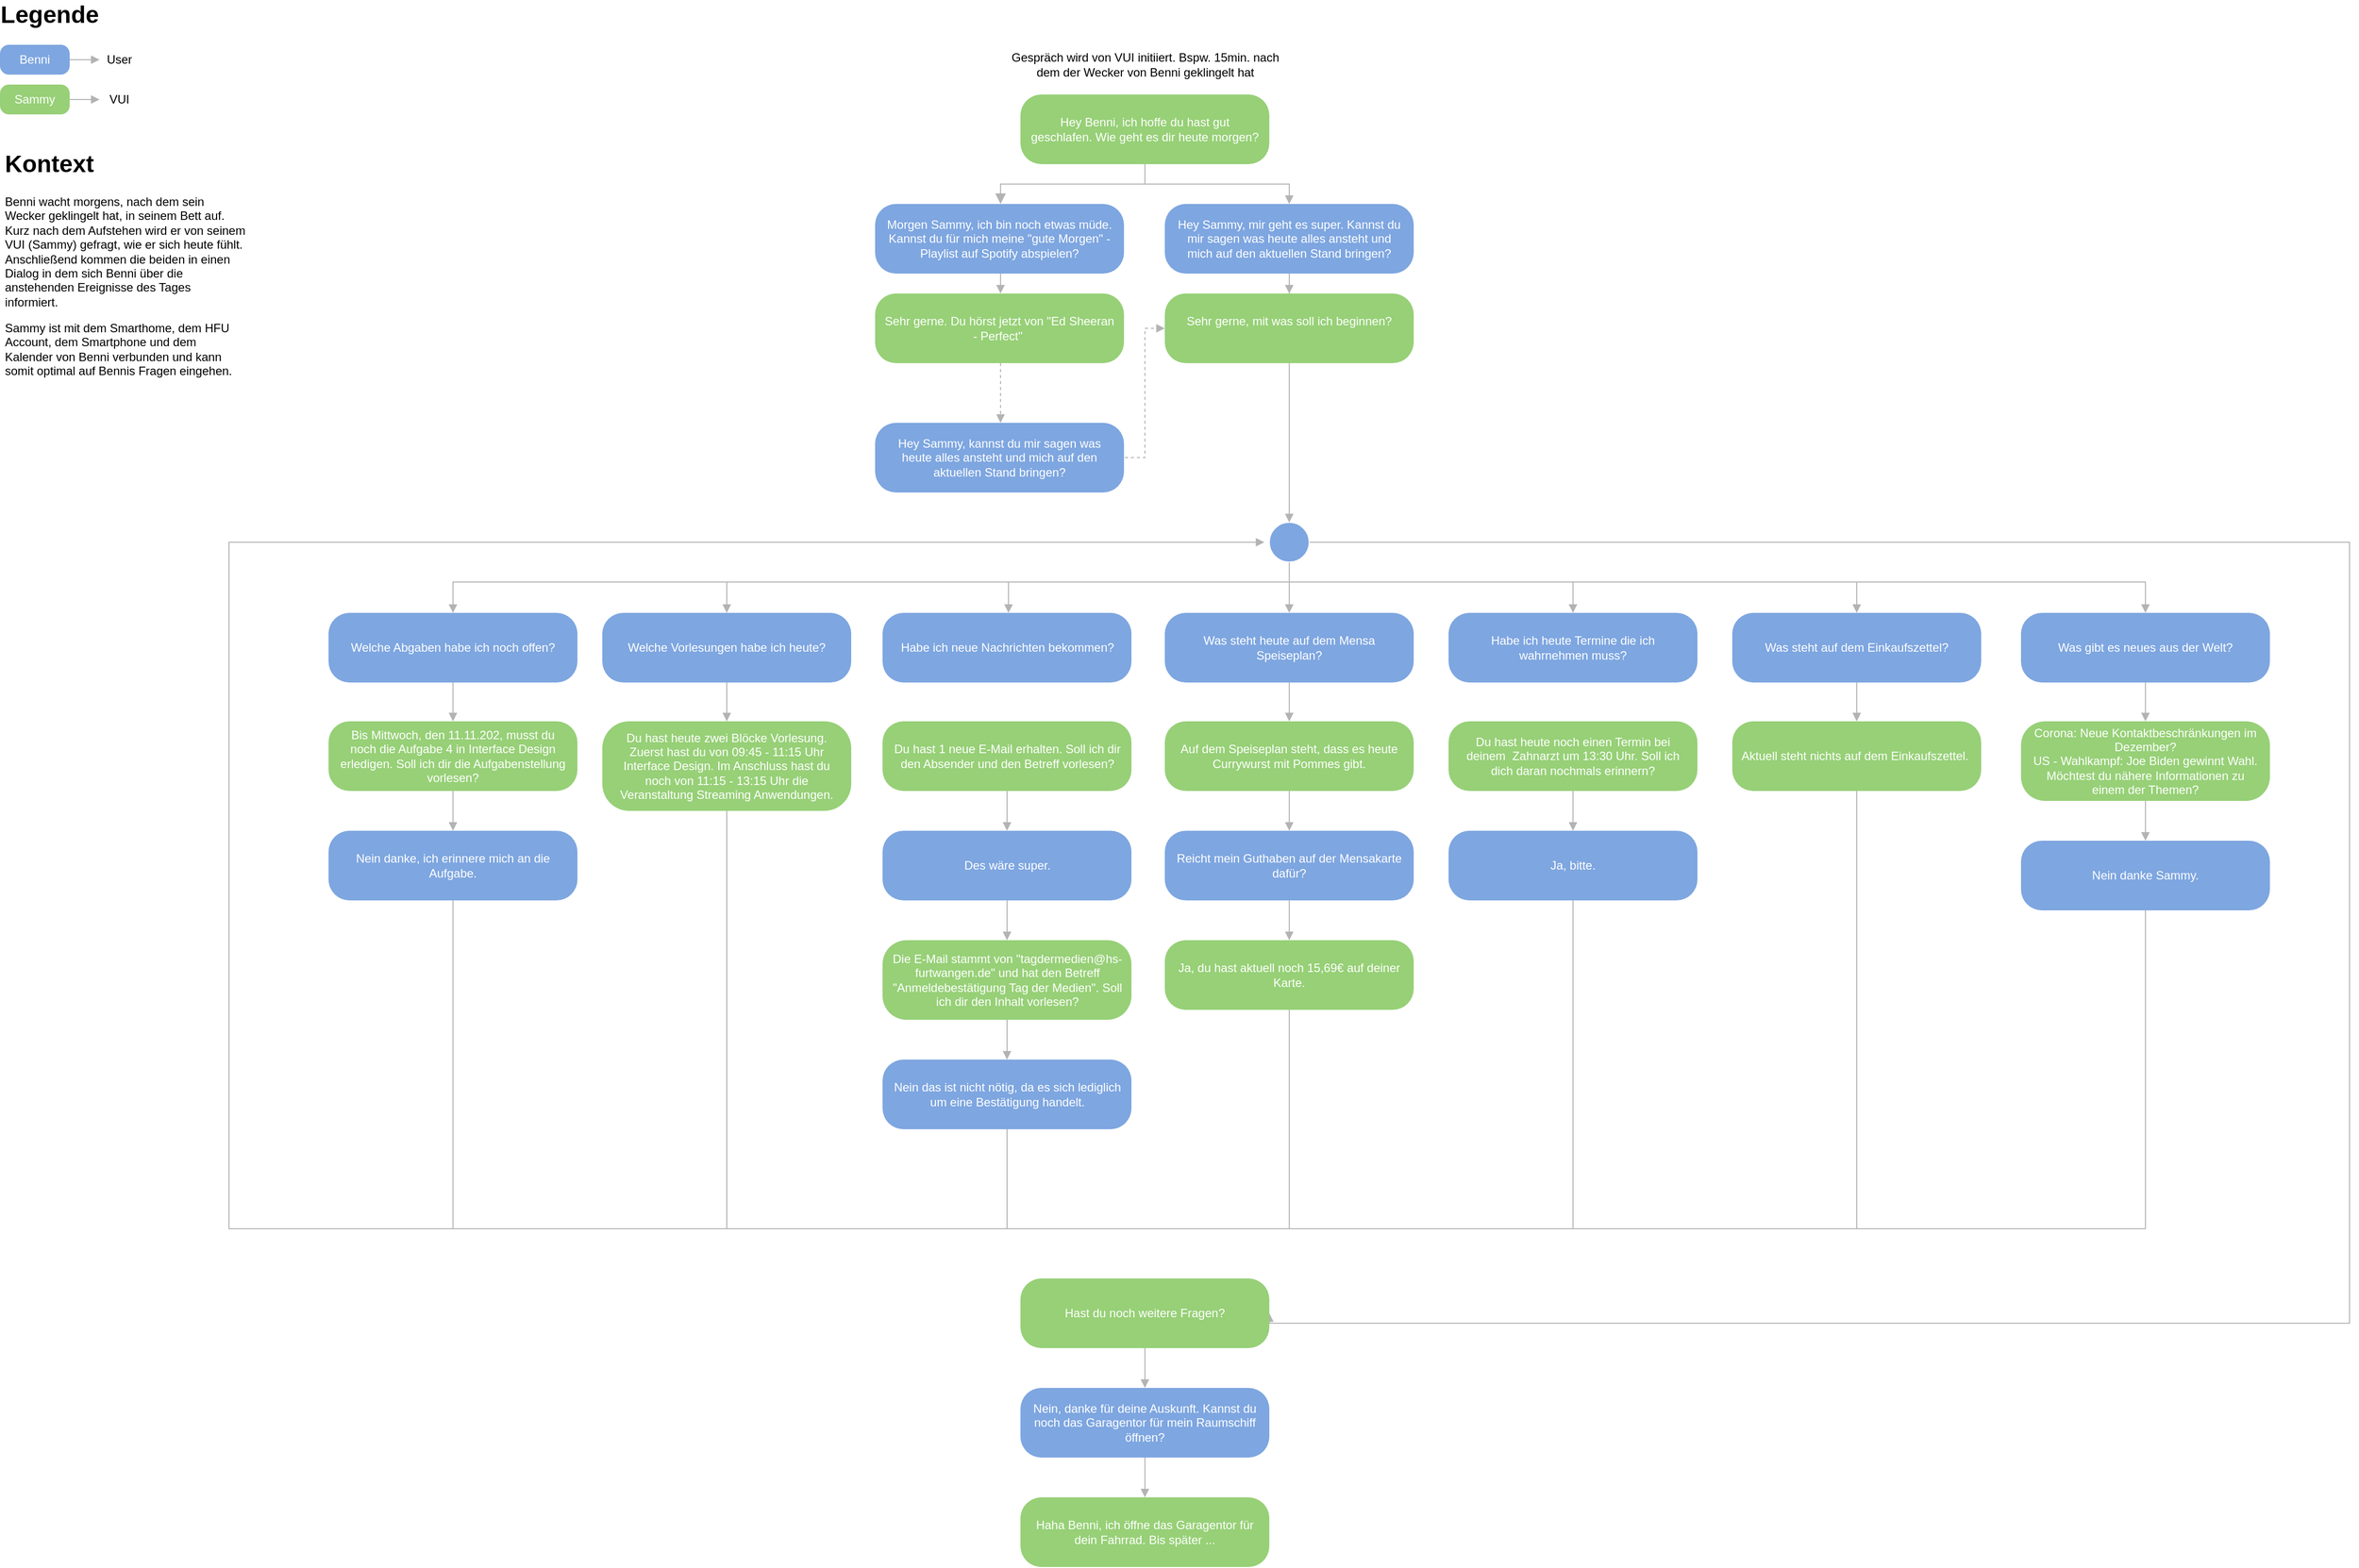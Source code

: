 <mxfile version="13.8.8" type="device"><diagram id="C5RBs43oDa-KdzZeNtuy" name="Page-1"><mxGraphModel dx="2966" dy="1566" grid="1" gridSize="10" guides="1" tooltips="1" connect="1" arrows="1" fold="1" page="1" pageScale="1" pageWidth="1169" pageHeight="827" math="0" shadow="0"><root><mxCell id="WIyWlLk6GJQsqaUBKTNV-0"/><mxCell id="WIyWlLk6GJQsqaUBKTNV-1" parent="WIyWlLk6GJQsqaUBKTNV-0"/><mxCell id="WIyWlLk6GJQsqaUBKTNV-2" value="" style="rounded=0;html=1;jettySize=auto;orthogonalLoop=1;fontSize=11;endArrow=block;endFill=1;endSize=8;strokeWidth=1;shadow=0;labelBackgroundColor=none;edgeStyle=orthogonalEdgeStyle;fillColor=#bac8d3;strokeColor=#B3B3B3;entryX=0.5;entryY=0;entryDx=0;entryDy=0;" parent="WIyWlLk6GJQsqaUBKTNV-1" source="WIyWlLk6GJQsqaUBKTNV-3" edge="1"><mxGeometry relative="1" as="geometry"><mxPoint x="1025" y="220.0" as="targetPoint"/><Array as="points"><mxPoint x="1170" y="200"/><mxPoint x="1025" y="200"/></Array></mxGeometry></mxCell><mxCell id="VBtq5GyALBWloAPgtwVE-0" value="Gespräch wird von VUI initiiert. Bspw. 15min. nach dem der Wecker von Benni geklingelt hat" style="text;html=1;strokeColor=none;fillColor=none;align=center;verticalAlign=middle;whiteSpace=wrap;rounded=0;shadow=0;glass=0;sketch=0;" vertex="1" parent="WIyWlLk6GJQsqaUBKTNV-1"><mxGeometry x="1032.5" y="60" width="275" height="40" as="geometry"/></mxCell><mxCell id="VBtq5GyALBWloAPgtwVE-7" style="edgeStyle=orthogonalEdgeStyle;rounded=0;orthogonalLoop=1;jettySize=auto;html=1;endArrow=block;endFill=1;strokeColor=#B3B3B3;" edge="1" parent="WIyWlLk6GJQsqaUBKTNV-1" source="WIyWlLk6GJQsqaUBKTNV-3" target="VBtq5GyALBWloAPgtwVE-6"><mxGeometry relative="1" as="geometry"/></mxCell><mxCell id="WIyWlLk6GJQsqaUBKTNV-3" value="&lt;font color=&quot;#ffffff&quot;&gt;Hey Benni, ich hoffe du hast gut geschlafen. Wie geht es dir heute morgen?&lt;/font&gt;" style="rounded=1;whiteSpace=wrap;html=1;fontSize=12;glass=0;strokeWidth=1;shadow=0;perimeterSpacing=0;strokeColor=none;sketch=0;arcSize=30;spacingTop=0;spacing=10;fillColor=#97D077;" parent="WIyWlLk6GJQsqaUBKTNV-1" vertex="1"><mxGeometry x="1045" y="110" width="250" height="70" as="geometry"/></mxCell><mxCell id="VBtq5GyALBWloAPgtwVE-5" value="" style="edgeStyle=orthogonalEdgeStyle;rounded=0;orthogonalLoop=1;jettySize=auto;html=1;endArrow=block;endFill=1;strokeColor=#B3B3B3;" edge="1" parent="WIyWlLk6GJQsqaUBKTNV-1"><mxGeometry relative="1" as="geometry"><mxPoint x="1025" y="290.0" as="sourcePoint"/><mxPoint x="1025" y="310.0" as="targetPoint"/></mxGeometry></mxCell><mxCell id="VBtq5GyALBWloAPgtwVE-3" value="&lt;font color=&quot;#ffffff&quot;&gt;Morgen Sammy, ich bin noch etwas müde. Kannst du für mich meine &quot;gute Morgen&quot; - Playlist auf Spotify abspielen?&lt;/font&gt;" style="rounded=1;whiteSpace=wrap;html=1;fontSize=12;glass=0;strokeWidth=1;shadow=0;perimeterSpacing=0;strokeColor=none;sketch=0;arcSize=30;spacingTop=0;spacing=10;fillColor=#7EA6E0;" vertex="1" parent="WIyWlLk6GJQsqaUBKTNV-1"><mxGeometry x="899" y="220" width="250" height="70" as="geometry"/></mxCell><mxCell id="VBtq5GyALBWloAPgtwVE-27" value="" style="edgeStyle=orthogonalEdgeStyle;rounded=0;orthogonalLoop=1;jettySize=auto;html=1;endArrow=block;endFill=1;strokeColor=#B3B3B3;fontSize=24;dashed=1;" edge="1" parent="WIyWlLk6GJQsqaUBKTNV-1"><mxGeometry relative="1" as="geometry"><mxPoint x="1025" y="380.0" as="sourcePoint"/><mxPoint x="1025" y="440.0" as="targetPoint"/></mxGeometry></mxCell><mxCell id="VBtq5GyALBWloAPgtwVE-4" value="&lt;font color=&quot;#ffffff&quot;&gt;Sehr gerne. Du hörst jetzt von &quot;Ed Sheeran - Perfect&quot;&amp;nbsp;&lt;/font&gt;" style="rounded=1;whiteSpace=wrap;html=1;fontSize=12;glass=0;strokeWidth=1;shadow=0;perimeterSpacing=0;strokeColor=none;sketch=0;arcSize=30;spacingTop=0;spacing=10;fillColor=#97D077;" vertex="1" parent="WIyWlLk6GJQsqaUBKTNV-1"><mxGeometry x="899" y="310" width="250" height="70" as="geometry"/></mxCell><mxCell id="VBtq5GyALBWloAPgtwVE-15" value="" style="edgeStyle=orthogonalEdgeStyle;rounded=0;orthogonalLoop=1;jettySize=auto;html=1;endArrow=block;endFill=1;strokeColor=#B3B3B3;" edge="1" parent="WIyWlLk6GJQsqaUBKTNV-1" source="VBtq5GyALBWloAPgtwVE-6" target="VBtq5GyALBWloAPgtwVE-14"><mxGeometry relative="1" as="geometry"/></mxCell><mxCell id="VBtq5GyALBWloAPgtwVE-6" value="&lt;font color=&quot;#ffffff&quot;&gt;Hey Sammy, mir geht es super. Kannst du mir sagen was heute alles ansteht&amp;nbsp;und mich auf den aktuellen Stand bringen?&lt;/font&gt;" style="rounded=1;whiteSpace=wrap;html=1;fontSize=12;glass=0;strokeWidth=1;shadow=0;perimeterSpacing=0;strokeColor=none;sketch=0;arcSize=30;spacingTop=0;spacing=10;fillColor=#7EA6E0;" vertex="1" parent="WIyWlLk6GJQsqaUBKTNV-1"><mxGeometry x="1190" y="220" width="250" height="70" as="geometry"/></mxCell><mxCell id="VBtq5GyALBWloAPgtwVE-12" style="edgeStyle=orthogonalEdgeStyle;rounded=0;orthogonalLoop=1;jettySize=auto;html=1;endArrow=block;endFill=1;strokeColor=#B3B3B3;" edge="1" parent="WIyWlLk6GJQsqaUBKTNV-1" source="VBtq5GyALBWloAPgtwVE-8" target="VBtq5GyALBWloAPgtwVE-10"><mxGeometry relative="1" as="geometry"/></mxCell><mxCell id="VBtq5GyALBWloAPgtwVE-8" value="&lt;font color=&quot;#ffffff&quot;&gt;Benni&lt;br&gt;&lt;/font&gt;" style="rounded=1;whiteSpace=wrap;html=1;fontSize=12;glass=0;strokeWidth=1;shadow=0;perimeterSpacing=0;strokeColor=none;sketch=0;arcSize=30;spacingTop=0;spacing=10;fillColor=#7EA6E0;" vertex="1" parent="WIyWlLk6GJQsqaUBKTNV-1"><mxGeometry x="20" y="60" width="70" height="30" as="geometry"/></mxCell><mxCell id="VBtq5GyALBWloAPgtwVE-13" style="edgeStyle=orthogonalEdgeStyle;rounded=0;orthogonalLoop=1;jettySize=auto;html=1;entryX=0;entryY=0.5;entryDx=0;entryDy=0;endArrow=block;endFill=1;strokeColor=#B3B3B3;" edge="1" parent="WIyWlLk6GJQsqaUBKTNV-1" source="VBtq5GyALBWloAPgtwVE-9" target="VBtq5GyALBWloAPgtwVE-11"><mxGeometry relative="1" as="geometry"/></mxCell><mxCell id="VBtq5GyALBWloAPgtwVE-9" value="&lt;font color=&quot;#ffffff&quot;&gt;Sammy&lt;/font&gt;" style="rounded=1;whiteSpace=wrap;html=1;fontSize=12;glass=0;strokeWidth=1;shadow=0;perimeterSpacing=0;strokeColor=none;sketch=0;arcSize=30;spacingTop=0;spacing=10;fillColor=#97D077;" vertex="1" parent="WIyWlLk6GJQsqaUBKTNV-1"><mxGeometry x="20" y="100" width="70" height="30" as="geometry"/></mxCell><mxCell id="VBtq5GyALBWloAPgtwVE-10" value="User" style="text;html=1;strokeColor=none;fillColor=none;align=center;verticalAlign=middle;whiteSpace=wrap;rounded=0;shadow=0;glass=0;sketch=0;" vertex="1" parent="WIyWlLk6GJQsqaUBKTNV-1"><mxGeometry x="120" y="65" width="40" height="20" as="geometry"/></mxCell><mxCell id="VBtq5GyALBWloAPgtwVE-11" value="VUI" style="text;html=1;strokeColor=none;fillColor=none;align=center;verticalAlign=middle;whiteSpace=wrap;rounded=0;shadow=0;glass=0;sketch=0;" vertex="1" parent="WIyWlLk6GJQsqaUBKTNV-1"><mxGeometry x="120" y="105" width="40" height="20" as="geometry"/></mxCell><mxCell id="VBtq5GyALBWloAPgtwVE-22" style="edgeStyle=orthogonalEdgeStyle;rounded=0;orthogonalLoop=1;jettySize=auto;html=1;endArrow=block;endFill=1;strokeColor=#B3B3B3;fontSize=24;entryX=0.5;entryY=0;entryDx=0;entryDy=0;" edge="1" parent="WIyWlLk6GJQsqaUBKTNV-1" source="VBtq5GyALBWloAPgtwVE-14" target="VBtq5GyALBWloAPgtwVE-18"><mxGeometry relative="1" as="geometry"><Array as="points"><mxPoint x="1315" y="600"/><mxPoint x="750" y="600"/></Array></mxGeometry></mxCell><mxCell id="VBtq5GyALBWloAPgtwVE-23" style="edgeStyle=orthogonalEdgeStyle;rounded=0;orthogonalLoop=1;jettySize=auto;html=1;endArrow=block;endFill=1;strokeColor=#B3B3B3;fontSize=24;" edge="1" parent="WIyWlLk6GJQsqaUBKTNV-1" source="VBtq5GyALBWloAPgtwVE-14"><mxGeometry relative="1" as="geometry"><mxPoint x="1033.0" y="631" as="targetPoint"/><Array as="points"><mxPoint x="1315" y="600"/><mxPoint x="1033" y="600"/></Array></mxGeometry></mxCell><mxCell id="VBtq5GyALBWloAPgtwVE-24" style="edgeStyle=orthogonalEdgeStyle;rounded=0;orthogonalLoop=1;jettySize=auto;html=1;endArrow=block;endFill=1;strokeColor=#B3B3B3;fontSize=24;" edge="1" parent="WIyWlLk6GJQsqaUBKTNV-1" source="VBtq5GyALBWloAPgtwVE-14" target="VBtq5GyALBWloAPgtwVE-20"><mxGeometry relative="1" as="geometry"/></mxCell><mxCell id="VBtq5GyALBWloAPgtwVE-25" style="edgeStyle=orthogonalEdgeStyle;rounded=0;orthogonalLoop=1;jettySize=auto;html=1;endArrow=block;endFill=1;strokeColor=#B3B3B3;fontSize=24;" edge="1" parent="WIyWlLk6GJQsqaUBKTNV-1" source="VBtq5GyALBWloAPgtwVE-14" target="VBtq5GyALBWloAPgtwVE-21"><mxGeometry relative="1" as="geometry"><Array as="points"><mxPoint x="1315" y="600"/><mxPoint x="1600" y="600"/></Array></mxGeometry></mxCell><mxCell id="VBtq5GyALBWloAPgtwVE-30" style="edgeStyle=orthogonalEdgeStyle;rounded=0;orthogonalLoop=1;jettySize=auto;html=1;endArrow=block;endFill=1;strokeColor=#B3B3B3;fontSize=24;" edge="1" parent="WIyWlLk6GJQsqaUBKTNV-1" source="VBtq5GyALBWloAPgtwVE-14" target="VBtq5GyALBWloAPgtwVE-29"><mxGeometry relative="1" as="geometry"><Array as="points"><mxPoint x="1315" y="600"/><mxPoint x="475" y="600"/></Array></mxGeometry></mxCell><mxCell id="VBtq5GyALBWloAPgtwVE-32" style="edgeStyle=orthogonalEdgeStyle;rounded=0;orthogonalLoop=1;jettySize=auto;html=1;endArrow=block;endFill=1;strokeColor=#B3B3B3;fontSize=24;" edge="1" parent="WIyWlLk6GJQsqaUBKTNV-1" source="VBtq5GyALBWloAPgtwVE-14" target="VBtq5GyALBWloAPgtwVE-31"><mxGeometry relative="1" as="geometry"><Array as="points"><mxPoint x="1315" y="600"/><mxPoint x="1885" y="600"/></Array></mxGeometry></mxCell><mxCell id="VBtq5GyALBWloAPgtwVE-34" style="edgeStyle=orthogonalEdgeStyle;rounded=0;orthogonalLoop=1;jettySize=auto;html=1;endArrow=block;endFill=1;strokeColor=#B3B3B3;fontSize=24;" edge="1" parent="WIyWlLk6GJQsqaUBKTNV-1" source="VBtq5GyALBWloAPgtwVE-68" target="VBtq5GyALBWloAPgtwVE-33"><mxGeometry relative="1" as="geometry"><Array as="points"><mxPoint x="1315" y="600"/><mxPoint x="2175" y="600"/></Array></mxGeometry></mxCell><mxCell id="VBtq5GyALBWloAPgtwVE-14" value="&lt;font color=&quot;#ffffff&quot;&gt;Sehr gerne, mit was soll ich beginnen?&lt;br&gt;&amp;nbsp;&lt;/font&gt;" style="rounded=1;whiteSpace=wrap;html=1;fontSize=12;glass=0;strokeWidth=1;shadow=0;perimeterSpacing=0;strokeColor=none;sketch=0;arcSize=30;spacingTop=0;spacing=10;fillColor=#97D077;" vertex="1" parent="WIyWlLk6GJQsqaUBKTNV-1"><mxGeometry x="1190" y="310" width="250" height="70" as="geometry"/></mxCell><mxCell id="VBtq5GyALBWloAPgtwVE-16" value="&lt;h1&gt;Kontext&lt;/h1&gt;&lt;p&gt;Benni wacht morgens, nach dem sein Wecker geklingelt hat, in seinem Bett auf. Kurz nach dem Aufstehen wird er von seinem VUI (Sammy) gefragt, wie er sich heute fühlt. Anschließend kommen die beiden in einen Dialog in dem sich Benni über die anstehenden Ereignisse des Tages informiert.&lt;/p&gt;&lt;p&gt;Sammy ist mit dem Smarthome, dem HFU Account, dem Smartphone und dem Kalender von Benni verbunden und kann somit optimal auf Bennis Fragen eingehen.&amp;nbsp;&lt;/p&gt;" style="text;html=1;strokeColor=none;fillColor=none;spacing=5;spacingTop=-20;whiteSpace=wrap;overflow=hidden;rounded=0;shadow=0;glass=0;sketch=0;" vertex="1" parent="WIyWlLk6GJQsqaUBKTNV-1"><mxGeometry x="20" y="160" width="250" height="380" as="geometry"/></mxCell><mxCell id="VBtq5GyALBWloAPgtwVE-17" value="Legende" style="text;html=1;strokeColor=none;fillColor=none;align=center;verticalAlign=middle;whiteSpace=wrap;rounded=0;shadow=0;glass=0;sketch=0;fontSize=24;fontStyle=1" vertex="1" parent="WIyWlLk6GJQsqaUBKTNV-1"><mxGeometry x="20" y="15" width="100" height="30" as="geometry"/></mxCell><mxCell id="VBtq5GyALBWloAPgtwVE-40" style="edgeStyle=orthogonalEdgeStyle;rounded=0;orthogonalLoop=1;jettySize=auto;html=1;endArrow=block;endFill=1;strokeColor=#B3B3B3;fontSize=24;" edge="1" parent="WIyWlLk6GJQsqaUBKTNV-1" source="VBtq5GyALBWloAPgtwVE-18" target="VBtq5GyALBWloAPgtwVE-39"><mxGeometry relative="1" as="geometry"/></mxCell><mxCell id="VBtq5GyALBWloAPgtwVE-18" value="&lt;font color=&quot;#ffffff&quot;&gt;Welche Vorlesungen habe ich heute?&lt;/font&gt;" style="rounded=1;whiteSpace=wrap;html=1;fontSize=12;glass=0;strokeWidth=1;shadow=0;perimeterSpacing=0;strokeColor=none;sketch=0;arcSize=30;spacingTop=0;spacing=10;fillColor=#7EA6E0;" vertex="1" parent="WIyWlLk6GJQsqaUBKTNV-1"><mxGeometry x="625" y="631" width="250" height="70" as="geometry"/></mxCell><mxCell id="VBtq5GyALBWloAPgtwVE-19" value="&lt;font color=&quot;#ffffff&quot;&gt;Habe ich neue Nachrichten bekommen?&lt;/font&gt;" style="rounded=1;whiteSpace=wrap;html=1;fontSize=12;glass=0;strokeWidth=1;shadow=0;perimeterSpacing=0;strokeColor=none;sketch=0;arcSize=30;spacingTop=0;spacing=10;fillColor=#7EA6E0;" vertex="1" parent="WIyWlLk6GJQsqaUBKTNV-1"><mxGeometry x="906.5" y="631" width="250" height="70" as="geometry"/></mxCell><mxCell id="VBtq5GyALBWloAPgtwVE-50" style="edgeStyle=orthogonalEdgeStyle;rounded=0;orthogonalLoop=1;jettySize=auto;html=1;endArrow=block;endFill=1;strokeColor=#B3B3B3;fontSize=24;" edge="1" parent="WIyWlLk6GJQsqaUBKTNV-1" source="VBtq5GyALBWloAPgtwVE-20" target="VBtq5GyALBWloAPgtwVE-49"><mxGeometry relative="1" as="geometry"/></mxCell><mxCell id="VBtq5GyALBWloAPgtwVE-20" value="&lt;font color=&quot;#ffffff&quot;&gt;Was steht heute auf dem Mensa Speiseplan?&lt;/font&gt;" style="rounded=1;whiteSpace=wrap;html=1;fontSize=12;glass=0;strokeWidth=1;shadow=0;perimeterSpacing=0;strokeColor=none;sketch=0;arcSize=30;spacingTop=0;spacing=10;fillColor=#7EA6E0;" vertex="1" parent="WIyWlLk6GJQsqaUBKTNV-1"><mxGeometry x="1190" y="631" width="250" height="70" as="geometry"/></mxCell><mxCell id="VBtq5GyALBWloAPgtwVE-21" value="&lt;font color=&quot;#ffffff&quot;&gt;Habe ich heute Termine die ich wahrnehmen muss?&lt;/font&gt;" style="rounded=1;whiteSpace=wrap;html=1;fontSize=12;glass=0;strokeWidth=1;shadow=0;perimeterSpacing=0;strokeColor=none;sketch=0;arcSize=30;spacingTop=0;spacing=10;fillColor=#7EA6E0;" vertex="1" parent="WIyWlLk6GJQsqaUBKTNV-1"><mxGeometry x="1475" y="631" width="250" height="70" as="geometry"/></mxCell><mxCell id="VBtq5GyALBWloAPgtwVE-28" style="edgeStyle=orthogonalEdgeStyle;rounded=0;orthogonalLoop=1;jettySize=auto;html=1;dashed=1;endArrow=block;endFill=1;strokeColor=#B3B3B3;fontSize=24;" edge="1" parent="WIyWlLk6GJQsqaUBKTNV-1" target="VBtq5GyALBWloAPgtwVE-14"><mxGeometry relative="1" as="geometry"><mxPoint x="1150" y="474.857" as="sourcePoint"/><Array as="points"><mxPoint x="1170" y="475"/><mxPoint x="1170" y="345"/></Array></mxGeometry></mxCell><mxCell id="VBtq5GyALBWloAPgtwVE-26" value="&lt;font color=&quot;#ffffff&quot;&gt;Hey Sammy, kannst du mir sagen was heute alles ansteht und mich auf den aktuellen Stand bringen?&lt;/font&gt;" style="rounded=1;whiteSpace=wrap;html=1;fontSize=12;glass=0;strokeWidth=1;shadow=0;perimeterSpacing=0;strokeColor=none;sketch=0;arcSize=30;spacingTop=0;spacing=10;fillColor=#7EA6E0;" vertex="1" parent="WIyWlLk6GJQsqaUBKTNV-1"><mxGeometry x="899" y="440" width="250" height="70" as="geometry"/></mxCell><mxCell id="VBtq5GyALBWloAPgtwVE-36" style="edgeStyle=orthogonalEdgeStyle;rounded=0;orthogonalLoop=1;jettySize=auto;html=1;endArrow=block;endFill=1;strokeColor=#B3B3B3;fontSize=24;" edge="1" parent="WIyWlLk6GJQsqaUBKTNV-1" source="VBtq5GyALBWloAPgtwVE-29" target="VBtq5GyALBWloAPgtwVE-35"><mxGeometry relative="1" as="geometry"/></mxCell><mxCell id="VBtq5GyALBWloAPgtwVE-29" value="&lt;font color=&quot;#ffffff&quot;&gt;Welche Abgaben habe ich noch offen?&lt;/font&gt;" style="rounded=1;whiteSpace=wrap;html=1;fontSize=12;glass=0;strokeWidth=1;shadow=0;perimeterSpacing=0;strokeColor=none;sketch=0;arcSize=30;spacingTop=0;spacing=10;fillColor=#7EA6E0;" vertex="1" parent="WIyWlLk6GJQsqaUBKTNV-1"><mxGeometry x="350" y="631" width="250" height="70" as="geometry"/></mxCell><mxCell id="VBtq5GyALBWloAPgtwVE-55" style="edgeStyle=orthogonalEdgeStyle;rounded=0;orthogonalLoop=1;jettySize=auto;html=1;endArrow=block;endFill=1;strokeColor=#B3B3B3;fontSize=24;" edge="1" parent="WIyWlLk6GJQsqaUBKTNV-1" source="VBtq5GyALBWloAPgtwVE-31" target="VBtq5GyALBWloAPgtwVE-54"><mxGeometry relative="1" as="geometry"/></mxCell><mxCell id="VBtq5GyALBWloAPgtwVE-31" value="&lt;font color=&quot;#ffffff&quot;&gt;Was steht auf dem Einkaufszettel?&lt;/font&gt;" style="rounded=1;whiteSpace=wrap;html=1;fontSize=12;glass=0;strokeWidth=1;shadow=0;perimeterSpacing=0;strokeColor=none;sketch=0;arcSize=30;spacingTop=0;spacing=10;fillColor=#7EA6E0;" vertex="1" parent="WIyWlLk6GJQsqaUBKTNV-1"><mxGeometry x="1760" y="631" width="250" height="70" as="geometry"/></mxCell><mxCell id="VBtq5GyALBWloAPgtwVE-57" style="edgeStyle=orthogonalEdgeStyle;rounded=0;orthogonalLoop=1;jettySize=auto;html=1;endArrow=block;endFill=1;strokeColor=#B3B3B3;fontSize=24;" edge="1" parent="WIyWlLk6GJQsqaUBKTNV-1" source="VBtq5GyALBWloAPgtwVE-33" target="VBtq5GyALBWloAPgtwVE-56"><mxGeometry relative="1" as="geometry"/></mxCell><mxCell id="VBtq5GyALBWloAPgtwVE-33" value="&lt;font color=&quot;#ffffff&quot;&gt;Was gibt es neues aus der Welt?&lt;/font&gt;" style="rounded=1;whiteSpace=wrap;html=1;fontSize=12;glass=0;strokeWidth=1;shadow=0;perimeterSpacing=0;strokeColor=none;sketch=0;arcSize=30;spacingTop=0;spacing=10;fillColor=#7EA6E0;" vertex="1" parent="WIyWlLk6GJQsqaUBKTNV-1"><mxGeometry x="2050" y="631" width="250" height="70" as="geometry"/></mxCell><mxCell id="VBtq5GyALBWloAPgtwVE-38" style="edgeStyle=orthogonalEdgeStyle;rounded=0;orthogonalLoop=1;jettySize=auto;html=1;endArrow=block;endFill=1;strokeColor=#B3B3B3;fontSize=24;" edge="1" parent="WIyWlLk6GJQsqaUBKTNV-1" source="VBtq5GyALBWloAPgtwVE-35" target="VBtq5GyALBWloAPgtwVE-37"><mxGeometry relative="1" as="geometry"/></mxCell><mxCell id="VBtq5GyALBWloAPgtwVE-35" value="&lt;font color=&quot;#ffffff&quot;&gt;Bis Mittwoch, den 11.11.202, musst du noch die Aufgabe 4 in Interface Design erledigen. Soll ich dir die Aufgabenstellung vorlesen?&lt;/font&gt;" style="rounded=1;whiteSpace=wrap;html=1;fontSize=12;glass=0;strokeWidth=1;shadow=0;perimeterSpacing=0;strokeColor=none;sketch=0;arcSize=30;spacingTop=0;spacing=10;fillColor=#97D077;" vertex="1" parent="WIyWlLk6GJQsqaUBKTNV-1"><mxGeometry x="350" y="740" width="250" height="70" as="geometry"/></mxCell><mxCell id="VBtq5GyALBWloAPgtwVE-60" style="edgeStyle=orthogonalEdgeStyle;rounded=0;orthogonalLoop=1;jettySize=auto;html=1;endArrow=none;endFill=0;strokeColor=#B3B3B3;fontSize=24;" edge="1" parent="WIyWlLk6GJQsqaUBKTNV-1" source="VBtq5GyALBWloAPgtwVE-37"><mxGeometry relative="1" as="geometry"><mxPoint x="1270" y="560" as="targetPoint"/><Array as="points"><mxPoint x="475" y="1250"/><mxPoint x="250" y="1250"/><mxPoint x="250" y="560"/></Array></mxGeometry></mxCell><mxCell id="VBtq5GyALBWloAPgtwVE-37" value="&lt;font color=&quot;#ffffff&quot;&gt;Nein danke, ich erinnere mich an die Aufgabe.&lt;/font&gt;" style="rounded=1;whiteSpace=wrap;html=1;fontSize=12;glass=0;strokeWidth=1;shadow=0;perimeterSpacing=0;strokeColor=none;sketch=0;arcSize=30;spacingTop=0;spacing=10;fillColor=#7EA6E0;" vertex="1" parent="WIyWlLk6GJQsqaUBKTNV-1"><mxGeometry x="350" y="850" width="250" height="70" as="geometry"/></mxCell><mxCell id="VBtq5GyALBWloAPgtwVE-61" style="edgeStyle=orthogonalEdgeStyle;rounded=0;orthogonalLoop=1;jettySize=auto;html=1;endArrow=block;endFill=1;strokeColor=#B3B3B3;fontSize=24;" edge="1" parent="WIyWlLk6GJQsqaUBKTNV-1" source="VBtq5GyALBWloAPgtwVE-39"><mxGeometry relative="1" as="geometry"><mxPoint x="1290" y="560" as="targetPoint"/><Array as="points"><mxPoint x="750" y="1250"/><mxPoint x="250" y="1250"/><mxPoint x="250" y="560"/></Array></mxGeometry></mxCell><mxCell id="VBtq5GyALBWloAPgtwVE-39" value="&lt;font color=&quot;#ffffff&quot;&gt;Du hast heute zwei Blöcke Vorlesung. Zuerst hast du von 09:45 - 11:15 Uhr Interface Design. Im Anschluss hast du noch von 11:15 - 13:15 Uhr die Veranstaltung Streaming Anwendungen.&lt;/font&gt;" style="rounded=1;whiteSpace=wrap;html=1;fontSize=12;glass=0;strokeWidth=1;shadow=0;perimeterSpacing=0;strokeColor=none;sketch=0;arcSize=30;spacingTop=0;spacing=10;fillColor=#97D077;" vertex="1" parent="WIyWlLk6GJQsqaUBKTNV-1"><mxGeometry x="625" y="740" width="250" height="90" as="geometry"/></mxCell><mxCell id="VBtq5GyALBWloAPgtwVE-44" style="edgeStyle=orthogonalEdgeStyle;rounded=0;orthogonalLoop=1;jettySize=auto;html=1;endArrow=block;endFill=1;strokeColor=#B3B3B3;fontSize=24;" edge="1" parent="WIyWlLk6GJQsqaUBKTNV-1" source="VBtq5GyALBWloAPgtwVE-42" target="VBtq5GyALBWloAPgtwVE-43"><mxGeometry relative="1" as="geometry"/></mxCell><mxCell id="VBtq5GyALBWloAPgtwVE-42" value="&lt;font color=&quot;#ffffff&quot;&gt;Du hast 1 neue E-Mail erhalten. Soll ich dir den Absender und den Betreff vorlesen?&lt;/font&gt;" style="rounded=1;whiteSpace=wrap;html=1;fontSize=12;glass=0;strokeWidth=1;shadow=0;perimeterSpacing=0;strokeColor=none;sketch=0;arcSize=30;spacingTop=0;spacing=10;fillColor=#97D077;" vertex="1" parent="WIyWlLk6GJQsqaUBKTNV-1"><mxGeometry x="906.5" y="740" width="250" height="70" as="geometry"/></mxCell><mxCell id="VBtq5GyALBWloAPgtwVE-46" style="edgeStyle=orthogonalEdgeStyle;rounded=0;orthogonalLoop=1;jettySize=auto;html=1;endArrow=block;endFill=1;strokeColor=#B3B3B3;fontSize=24;" edge="1" parent="WIyWlLk6GJQsqaUBKTNV-1" source="VBtq5GyALBWloAPgtwVE-43" target="VBtq5GyALBWloAPgtwVE-45"><mxGeometry relative="1" as="geometry"/></mxCell><mxCell id="VBtq5GyALBWloAPgtwVE-43" value="&lt;font color=&quot;#ffffff&quot;&gt;Des wäre super.&lt;/font&gt;" style="rounded=1;whiteSpace=wrap;html=1;fontSize=12;glass=0;strokeWidth=1;shadow=0;perimeterSpacing=0;strokeColor=none;sketch=0;arcSize=30;spacingTop=0;spacing=10;fillColor=#7EA6E0;" vertex="1" parent="WIyWlLk6GJQsqaUBKTNV-1"><mxGeometry x="906.5" y="850" width="250" height="70" as="geometry"/></mxCell><mxCell id="VBtq5GyALBWloAPgtwVE-48" style="edgeStyle=orthogonalEdgeStyle;rounded=0;orthogonalLoop=1;jettySize=auto;html=1;endArrow=block;endFill=1;strokeColor=#B3B3B3;fontSize=24;" edge="1" parent="WIyWlLk6GJQsqaUBKTNV-1" source="VBtq5GyALBWloAPgtwVE-45" target="VBtq5GyALBWloAPgtwVE-47"><mxGeometry relative="1" as="geometry"/></mxCell><mxCell id="VBtq5GyALBWloAPgtwVE-45" value="&lt;font color=&quot;#ffffff&quot;&gt;Die E-Mail stammt von &quot;tagdermedien@hs-furtwangen.de&quot; und hat den Betreff &quot;Anmeldebestätigung Tag der Medien&quot;. Soll ich dir den Inhalt vorlesen?&lt;/font&gt;" style="rounded=1;whiteSpace=wrap;html=1;fontSize=12;glass=0;strokeWidth=1;shadow=0;perimeterSpacing=0;strokeColor=none;sketch=0;arcSize=30;spacingTop=0;spacing=10;fillColor=#97D077;" vertex="1" parent="WIyWlLk6GJQsqaUBKTNV-1"><mxGeometry x="906.5" y="960" width="250" height="80" as="geometry"/></mxCell><mxCell id="VBtq5GyALBWloAPgtwVE-62" style="edgeStyle=orthogonalEdgeStyle;rounded=0;orthogonalLoop=1;jettySize=auto;html=1;endArrow=none;endFill=0;strokeColor=#B3B3B3;fontSize=24;" edge="1" parent="WIyWlLk6GJQsqaUBKTNV-1" source="VBtq5GyALBWloAPgtwVE-47"><mxGeometry relative="1" as="geometry"><mxPoint x="1280" y="560" as="targetPoint"/><Array as="points"><mxPoint x="1032" y="1250"/><mxPoint x="250" y="1250"/><mxPoint x="250" y="560"/></Array></mxGeometry></mxCell><mxCell id="VBtq5GyALBWloAPgtwVE-47" value="&lt;font color=&quot;#ffffff&quot;&gt;Nein das ist nicht nötig, da es sich lediglich um eine Bestätigung handelt.&lt;/font&gt;" style="rounded=1;whiteSpace=wrap;html=1;fontSize=12;glass=0;strokeWidth=1;shadow=0;perimeterSpacing=0;strokeColor=none;sketch=0;arcSize=30;spacingTop=0;spacing=10;fillColor=#7EA6E0;" vertex="1" parent="WIyWlLk6GJQsqaUBKTNV-1"><mxGeometry x="906.5" y="1080" width="250" height="70" as="geometry"/></mxCell><mxCell id="VBtq5GyALBWloAPgtwVE-63" style="edgeStyle=orthogonalEdgeStyle;rounded=0;orthogonalLoop=1;jettySize=auto;html=1;endArrow=none;endFill=0;strokeColor=#B3B3B3;fontSize=24;" edge="1" parent="WIyWlLk6GJQsqaUBKTNV-1" source="VBtq5GyALBWloAPgtwVE-75"><mxGeometry relative="1" as="geometry"><mxPoint x="1270" y="560" as="targetPoint"/><mxPoint x="1315" y="1080" as="sourcePoint"/><Array as="points"><mxPoint x="1315" y="1250"/><mxPoint x="250" y="1250"/><mxPoint x="250" y="560"/></Array></mxGeometry></mxCell><mxCell id="VBtq5GyALBWloAPgtwVE-74" style="edgeStyle=orthogonalEdgeStyle;rounded=0;orthogonalLoop=1;jettySize=auto;html=1;endArrow=block;endFill=1;strokeColor=#B3B3B3;fontSize=24;" edge="1" parent="WIyWlLk6GJQsqaUBKTNV-1" source="VBtq5GyALBWloAPgtwVE-49" target="VBtq5GyALBWloAPgtwVE-73"><mxGeometry relative="1" as="geometry"/></mxCell><mxCell id="VBtq5GyALBWloAPgtwVE-49" value="&lt;font color=&quot;#ffffff&quot;&gt;Auf dem Speiseplan steht, dass es heute Currywurst mit Pommes gibt.&lt;/font&gt;" style="rounded=1;whiteSpace=wrap;html=1;fontSize=12;glass=0;strokeWidth=1;shadow=0;perimeterSpacing=0;strokeColor=none;sketch=0;arcSize=30;spacingTop=0;spacing=10;fillColor=#97D077;" vertex="1" parent="WIyWlLk6GJQsqaUBKTNV-1"><mxGeometry x="1190" y="740" width="250" height="70" as="geometry"/></mxCell><mxCell id="VBtq5GyALBWloAPgtwVE-53" style="edgeStyle=orthogonalEdgeStyle;rounded=0;orthogonalLoop=1;jettySize=auto;html=1;endArrow=block;endFill=1;strokeColor=#B3B3B3;fontSize=24;" edge="1" parent="WIyWlLk6GJQsqaUBKTNV-1" source="VBtq5GyALBWloAPgtwVE-51" target="VBtq5GyALBWloAPgtwVE-52"><mxGeometry relative="1" as="geometry"/></mxCell><mxCell id="VBtq5GyALBWloAPgtwVE-51" value="&lt;font color=&quot;#ffffff&quot;&gt;Du hast heute noch einen Termin bei deinem&amp;nbsp; Zahnarzt um 13:30 Uhr. Soll ich dich daran nochmals erinnern?&lt;/font&gt;" style="rounded=1;whiteSpace=wrap;html=1;fontSize=12;glass=0;strokeWidth=1;shadow=0;perimeterSpacing=0;strokeColor=none;sketch=0;arcSize=30;spacingTop=0;spacing=10;fillColor=#97D077;" vertex="1" parent="WIyWlLk6GJQsqaUBKTNV-1"><mxGeometry x="1475" y="740" width="250" height="70" as="geometry"/></mxCell><mxCell id="VBtq5GyALBWloAPgtwVE-65" style="edgeStyle=orthogonalEdgeStyle;rounded=0;orthogonalLoop=1;jettySize=auto;html=1;endArrow=none;endFill=0;strokeColor=#B3B3B3;fontSize=24;" edge="1" parent="WIyWlLk6GJQsqaUBKTNV-1" source="VBtq5GyALBWloAPgtwVE-52"><mxGeometry relative="1" as="geometry"><mxPoint x="1270" y="560" as="targetPoint"/><Array as="points"><mxPoint x="1600" y="1250"/><mxPoint x="250" y="1250"/><mxPoint x="250" y="560"/></Array></mxGeometry></mxCell><mxCell id="VBtq5GyALBWloAPgtwVE-52" value="&lt;font color=&quot;#ffffff&quot;&gt;Ja, bitte.&lt;/font&gt;" style="rounded=1;whiteSpace=wrap;html=1;fontSize=12;glass=0;strokeWidth=1;shadow=0;perimeterSpacing=0;strokeColor=none;sketch=0;arcSize=30;spacingTop=0;spacing=10;fillColor=#7EA6E0;" vertex="1" parent="WIyWlLk6GJQsqaUBKTNV-1"><mxGeometry x="1475" y="850" width="250" height="70" as="geometry"/></mxCell><mxCell id="VBtq5GyALBWloAPgtwVE-66" style="edgeStyle=orthogonalEdgeStyle;rounded=0;orthogonalLoop=1;jettySize=auto;html=1;endArrow=none;endFill=0;strokeColor=#B3B3B3;fontSize=24;" edge="1" parent="WIyWlLk6GJQsqaUBKTNV-1" source="VBtq5GyALBWloAPgtwVE-54"><mxGeometry relative="1" as="geometry"><mxPoint x="1270" y="560" as="targetPoint"/><Array as="points"><mxPoint x="1885" y="1250"/><mxPoint x="250" y="1250"/><mxPoint x="250" y="560"/></Array></mxGeometry></mxCell><mxCell id="VBtq5GyALBWloAPgtwVE-54" value="&lt;font color=&quot;#ffffff&quot;&gt;Aktuell steht nichts auf dem Einkaufszettel.&amp;nbsp;&lt;/font&gt;" style="rounded=1;whiteSpace=wrap;html=1;fontSize=12;glass=0;strokeWidth=1;shadow=0;perimeterSpacing=0;strokeColor=none;sketch=0;arcSize=30;spacingTop=0;spacing=10;fillColor=#97D077;" vertex="1" parent="WIyWlLk6GJQsqaUBKTNV-1"><mxGeometry x="1760" y="740" width="250" height="70" as="geometry"/></mxCell><mxCell id="VBtq5GyALBWloAPgtwVE-59" style="edgeStyle=orthogonalEdgeStyle;rounded=0;orthogonalLoop=1;jettySize=auto;html=1;endArrow=block;endFill=1;strokeColor=#B3B3B3;fontSize=24;" edge="1" parent="WIyWlLk6GJQsqaUBKTNV-1" source="VBtq5GyALBWloAPgtwVE-56" target="VBtq5GyALBWloAPgtwVE-58"><mxGeometry relative="1" as="geometry"/></mxCell><mxCell id="VBtq5GyALBWloAPgtwVE-56" value="&lt;font color=&quot;#ffffff&quot;&gt;Corona: Neue Kontaktbeschränkungen im Dezember?&lt;br&gt;US - Wahlkampf: Joe Biden gewinnt Wahl.&lt;br&gt;Möchtest du nähere Informationen zu einem der Themen?&lt;br&gt;&lt;/font&gt;" style="rounded=1;whiteSpace=wrap;html=1;fontSize=12;glass=0;strokeWidth=1;shadow=0;perimeterSpacing=0;strokeColor=none;sketch=0;arcSize=30;spacingTop=0;spacing=10;fillColor=#97D077;" vertex="1" parent="WIyWlLk6GJQsqaUBKTNV-1"><mxGeometry x="2050" y="740" width="250" height="80" as="geometry"/></mxCell><mxCell id="VBtq5GyALBWloAPgtwVE-67" style="edgeStyle=orthogonalEdgeStyle;rounded=0;orthogonalLoop=1;jettySize=auto;html=1;endArrow=none;endFill=0;strokeColor=#B3B3B3;fontSize=24;" edge="1" parent="WIyWlLk6GJQsqaUBKTNV-1" source="VBtq5GyALBWloAPgtwVE-58"><mxGeometry relative="1" as="geometry"><mxPoint x="1270" y="560" as="targetPoint"/><Array as="points"><mxPoint x="2175" y="1250"/><mxPoint x="250" y="1250"/><mxPoint x="250" y="560"/></Array></mxGeometry></mxCell><mxCell id="VBtq5GyALBWloAPgtwVE-58" value="&lt;font color=&quot;#ffffff&quot;&gt;Nein danke Sammy.&lt;/font&gt;" style="rounded=1;whiteSpace=wrap;html=1;fontSize=12;glass=0;strokeWidth=1;shadow=0;perimeterSpacing=0;strokeColor=none;sketch=0;arcSize=30;spacingTop=0;spacing=10;fillColor=#7EA6E0;" vertex="1" parent="WIyWlLk6GJQsqaUBKTNV-1"><mxGeometry x="2050" y="860" width="250" height="70" as="geometry"/></mxCell><mxCell id="VBtq5GyALBWloAPgtwVE-72" style="edgeStyle=orthogonalEdgeStyle;rounded=0;orthogonalLoop=1;jettySize=auto;html=1;endArrow=block;endFill=1;strokeColor=#B3B3B3;fontSize=24;entryX=1;entryY=0.5;entryDx=0;entryDy=0;" edge="1" parent="WIyWlLk6GJQsqaUBKTNV-1" source="VBtq5GyALBWloAPgtwVE-68" target="VBtq5GyALBWloAPgtwVE-77"><mxGeometry relative="1" as="geometry"><mxPoint x="1480" y="1350" as="targetPoint"/><Array as="points"><mxPoint x="2380" y="560"/><mxPoint x="2380" y="1345"/><mxPoint x="1295" y="1345"/></Array></mxGeometry></mxCell><mxCell id="VBtq5GyALBWloAPgtwVE-68" value="" style="ellipse;whiteSpace=wrap;html=1;rounded=1;shadow=0;glass=0;sketch=0;strokeColor=#FFFFFF;fillColor=#7EA6E0;gradientColor=none;fontSize=24;" vertex="1" parent="WIyWlLk6GJQsqaUBKTNV-1"><mxGeometry x="1295" y="540" width="40" height="40" as="geometry"/></mxCell><mxCell id="VBtq5GyALBWloAPgtwVE-69" style="edgeStyle=orthogonalEdgeStyle;rounded=0;orthogonalLoop=1;jettySize=auto;html=1;endArrow=block;endFill=1;strokeColor=#B3B3B3;fontSize=24;" edge="1" parent="WIyWlLk6GJQsqaUBKTNV-1" source="VBtq5GyALBWloAPgtwVE-14" target="VBtq5GyALBWloAPgtwVE-68"><mxGeometry relative="1" as="geometry"><mxPoint x="1315" y="380" as="sourcePoint"/><mxPoint x="2175" y="631" as="targetPoint"/><Array as="points"/></mxGeometry></mxCell><mxCell id="VBtq5GyALBWloAPgtwVE-76" style="edgeStyle=orthogonalEdgeStyle;rounded=0;orthogonalLoop=1;jettySize=auto;html=1;endArrow=block;endFill=1;strokeColor=#B3B3B3;fontSize=24;" edge="1" parent="WIyWlLk6GJQsqaUBKTNV-1" source="VBtq5GyALBWloAPgtwVE-73" target="VBtq5GyALBWloAPgtwVE-75"><mxGeometry relative="1" as="geometry"/></mxCell><mxCell id="VBtq5GyALBWloAPgtwVE-73" value="&lt;font color=&quot;#ffffff&quot;&gt;Reicht mein Guthaben auf der Mensakarte dafür?&lt;/font&gt;" style="rounded=1;whiteSpace=wrap;html=1;fontSize=12;glass=0;strokeWidth=1;shadow=0;perimeterSpacing=0;strokeColor=none;sketch=0;arcSize=30;spacingTop=0;spacing=10;fillColor=#7EA6E0;" vertex="1" parent="WIyWlLk6GJQsqaUBKTNV-1"><mxGeometry x="1190" y="850" width="250" height="70" as="geometry"/></mxCell><mxCell id="VBtq5GyALBWloAPgtwVE-75" value="&lt;font color=&quot;#ffffff&quot;&gt;Ja, du hast aktuell noch 15,69€ auf deiner Karte.&lt;/font&gt;" style="rounded=1;whiteSpace=wrap;html=1;fontSize=12;glass=0;strokeWidth=1;shadow=0;perimeterSpacing=0;strokeColor=none;sketch=0;arcSize=30;spacingTop=0;spacing=10;fillColor=#97D077;" vertex="1" parent="WIyWlLk6GJQsqaUBKTNV-1"><mxGeometry x="1190" y="960" width="250" height="70" as="geometry"/></mxCell><mxCell id="VBtq5GyALBWloAPgtwVE-79" style="edgeStyle=orthogonalEdgeStyle;rounded=0;orthogonalLoop=1;jettySize=auto;html=1;entryX=0.5;entryY=0;entryDx=0;entryDy=0;endArrow=block;endFill=1;strokeColor=#B3B3B3;fontSize=24;" edge="1" parent="WIyWlLk6GJQsqaUBKTNV-1" source="VBtq5GyALBWloAPgtwVE-77" target="VBtq5GyALBWloAPgtwVE-78"><mxGeometry relative="1" as="geometry"/></mxCell><mxCell id="VBtq5GyALBWloAPgtwVE-77" value="&lt;font color=&quot;#ffffff&quot;&gt;Hast du noch weitere Fragen?&lt;/font&gt;" style="rounded=1;whiteSpace=wrap;html=1;fontSize=12;glass=0;strokeWidth=1;shadow=0;perimeterSpacing=0;strokeColor=none;sketch=0;arcSize=30;spacingTop=0;spacing=10;fillColor=#97D077;" vertex="1" parent="WIyWlLk6GJQsqaUBKTNV-1"><mxGeometry x="1045" y="1300" width="250" height="70" as="geometry"/></mxCell><mxCell id="VBtq5GyALBWloAPgtwVE-81" style="edgeStyle=orthogonalEdgeStyle;rounded=0;orthogonalLoop=1;jettySize=auto;html=1;endArrow=block;endFill=1;strokeColor=#B3B3B3;fontSize=24;" edge="1" parent="WIyWlLk6GJQsqaUBKTNV-1" source="VBtq5GyALBWloAPgtwVE-78" target="VBtq5GyALBWloAPgtwVE-80"><mxGeometry relative="1" as="geometry"/></mxCell><mxCell id="VBtq5GyALBWloAPgtwVE-78" value="&lt;font color=&quot;#ffffff&quot;&gt;Nein, danke für deine Auskunft. Kannst du noch das Garagentor für mein Raumschiff öffnen?&lt;/font&gt;" style="rounded=1;whiteSpace=wrap;html=1;fontSize=12;glass=0;strokeWidth=1;shadow=0;perimeterSpacing=0;strokeColor=none;sketch=0;arcSize=30;spacingTop=0;spacing=10;fillColor=#7EA6E0;" vertex="1" parent="WIyWlLk6GJQsqaUBKTNV-1"><mxGeometry x="1045" y="1410" width="250" height="70" as="geometry"/></mxCell><mxCell id="VBtq5GyALBWloAPgtwVE-80" value="&lt;font color=&quot;#ffffff&quot;&gt;Haha Benni, ich öffne das Garagentor für dein Fahrrad. Bis später ...&lt;/font&gt;" style="rounded=1;whiteSpace=wrap;html=1;fontSize=12;glass=0;strokeWidth=1;shadow=0;perimeterSpacing=0;strokeColor=none;sketch=0;arcSize=30;spacingTop=0;spacing=10;fillColor=#97D077;" vertex="1" parent="WIyWlLk6GJQsqaUBKTNV-1"><mxGeometry x="1045" y="1520" width="250" height="70" as="geometry"/></mxCell></root></mxGraphModel></diagram></mxfile>